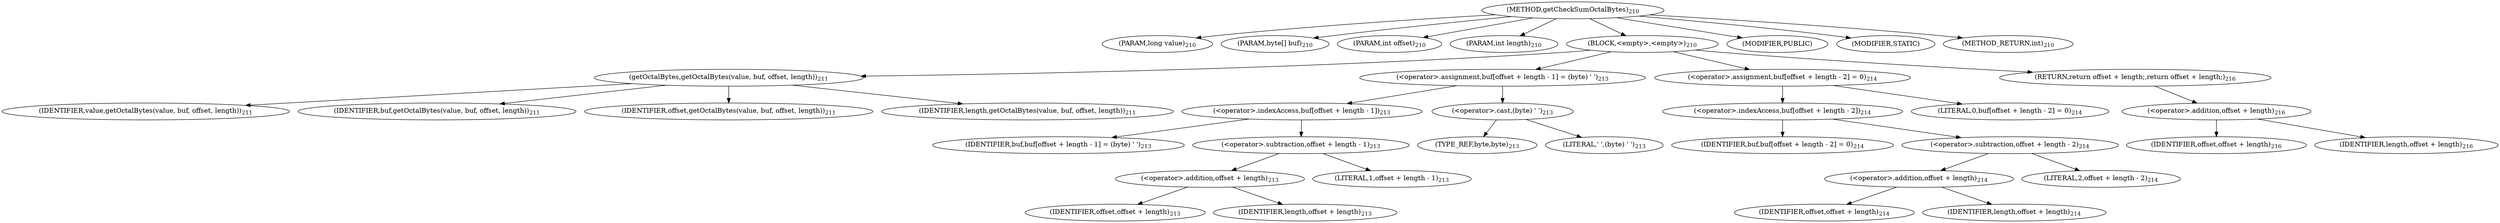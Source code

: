 digraph "getCheckSumOctalBytes" {  
"355" [label = <(METHOD,getCheckSumOctalBytes)<SUB>210</SUB>> ]
"356" [label = <(PARAM,long value)<SUB>210</SUB>> ]
"357" [label = <(PARAM,byte[] buf)<SUB>210</SUB>> ]
"358" [label = <(PARAM,int offset)<SUB>210</SUB>> ]
"359" [label = <(PARAM,int length)<SUB>210</SUB>> ]
"360" [label = <(BLOCK,&lt;empty&gt;,&lt;empty&gt;)<SUB>210</SUB>> ]
"361" [label = <(getOctalBytes,getOctalBytes(value, buf, offset, length))<SUB>211</SUB>> ]
"362" [label = <(IDENTIFIER,value,getOctalBytes(value, buf, offset, length))<SUB>211</SUB>> ]
"363" [label = <(IDENTIFIER,buf,getOctalBytes(value, buf, offset, length))<SUB>211</SUB>> ]
"364" [label = <(IDENTIFIER,offset,getOctalBytes(value, buf, offset, length))<SUB>211</SUB>> ]
"365" [label = <(IDENTIFIER,length,getOctalBytes(value, buf, offset, length))<SUB>211</SUB>> ]
"366" [label = <(&lt;operator&gt;.assignment,buf[offset + length - 1] = (byte) ' ')<SUB>213</SUB>> ]
"367" [label = <(&lt;operator&gt;.indexAccess,buf[offset + length - 1])<SUB>213</SUB>> ]
"368" [label = <(IDENTIFIER,buf,buf[offset + length - 1] = (byte) ' ')<SUB>213</SUB>> ]
"369" [label = <(&lt;operator&gt;.subtraction,offset + length - 1)<SUB>213</SUB>> ]
"370" [label = <(&lt;operator&gt;.addition,offset + length)<SUB>213</SUB>> ]
"371" [label = <(IDENTIFIER,offset,offset + length)<SUB>213</SUB>> ]
"372" [label = <(IDENTIFIER,length,offset + length)<SUB>213</SUB>> ]
"373" [label = <(LITERAL,1,offset + length - 1)<SUB>213</SUB>> ]
"374" [label = <(&lt;operator&gt;.cast,(byte) ' ')<SUB>213</SUB>> ]
"375" [label = <(TYPE_REF,byte,byte)<SUB>213</SUB>> ]
"376" [label = <(LITERAL,' ',(byte) ' ')<SUB>213</SUB>> ]
"377" [label = <(&lt;operator&gt;.assignment,buf[offset + length - 2] = 0)<SUB>214</SUB>> ]
"378" [label = <(&lt;operator&gt;.indexAccess,buf[offset + length - 2])<SUB>214</SUB>> ]
"379" [label = <(IDENTIFIER,buf,buf[offset + length - 2] = 0)<SUB>214</SUB>> ]
"380" [label = <(&lt;operator&gt;.subtraction,offset + length - 2)<SUB>214</SUB>> ]
"381" [label = <(&lt;operator&gt;.addition,offset + length)<SUB>214</SUB>> ]
"382" [label = <(IDENTIFIER,offset,offset + length)<SUB>214</SUB>> ]
"383" [label = <(IDENTIFIER,length,offset + length)<SUB>214</SUB>> ]
"384" [label = <(LITERAL,2,offset + length - 2)<SUB>214</SUB>> ]
"385" [label = <(LITERAL,0,buf[offset + length - 2] = 0)<SUB>214</SUB>> ]
"386" [label = <(RETURN,return offset + length;,return offset + length;)<SUB>216</SUB>> ]
"387" [label = <(&lt;operator&gt;.addition,offset + length)<SUB>216</SUB>> ]
"388" [label = <(IDENTIFIER,offset,offset + length)<SUB>216</SUB>> ]
"389" [label = <(IDENTIFIER,length,offset + length)<SUB>216</SUB>> ]
"390" [label = <(MODIFIER,PUBLIC)> ]
"391" [label = <(MODIFIER,STATIC)> ]
"392" [label = <(METHOD_RETURN,int)<SUB>210</SUB>> ]
  "355" -> "356" 
  "355" -> "357" 
  "355" -> "358" 
  "355" -> "359" 
  "355" -> "360" 
  "355" -> "390" 
  "355" -> "391" 
  "355" -> "392" 
  "360" -> "361" 
  "360" -> "366" 
  "360" -> "377" 
  "360" -> "386" 
  "361" -> "362" 
  "361" -> "363" 
  "361" -> "364" 
  "361" -> "365" 
  "366" -> "367" 
  "366" -> "374" 
  "367" -> "368" 
  "367" -> "369" 
  "369" -> "370" 
  "369" -> "373" 
  "370" -> "371" 
  "370" -> "372" 
  "374" -> "375" 
  "374" -> "376" 
  "377" -> "378" 
  "377" -> "385" 
  "378" -> "379" 
  "378" -> "380" 
  "380" -> "381" 
  "380" -> "384" 
  "381" -> "382" 
  "381" -> "383" 
  "386" -> "387" 
  "387" -> "388" 
  "387" -> "389" 
}
